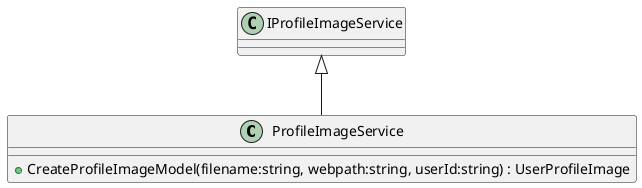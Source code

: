 @startuml
class ProfileImageService {
    + CreateProfileImageModel(filename:string, webpath:string, userId:string) : UserProfileImage
}
IProfileImageService <|-- ProfileImageService
@enduml
